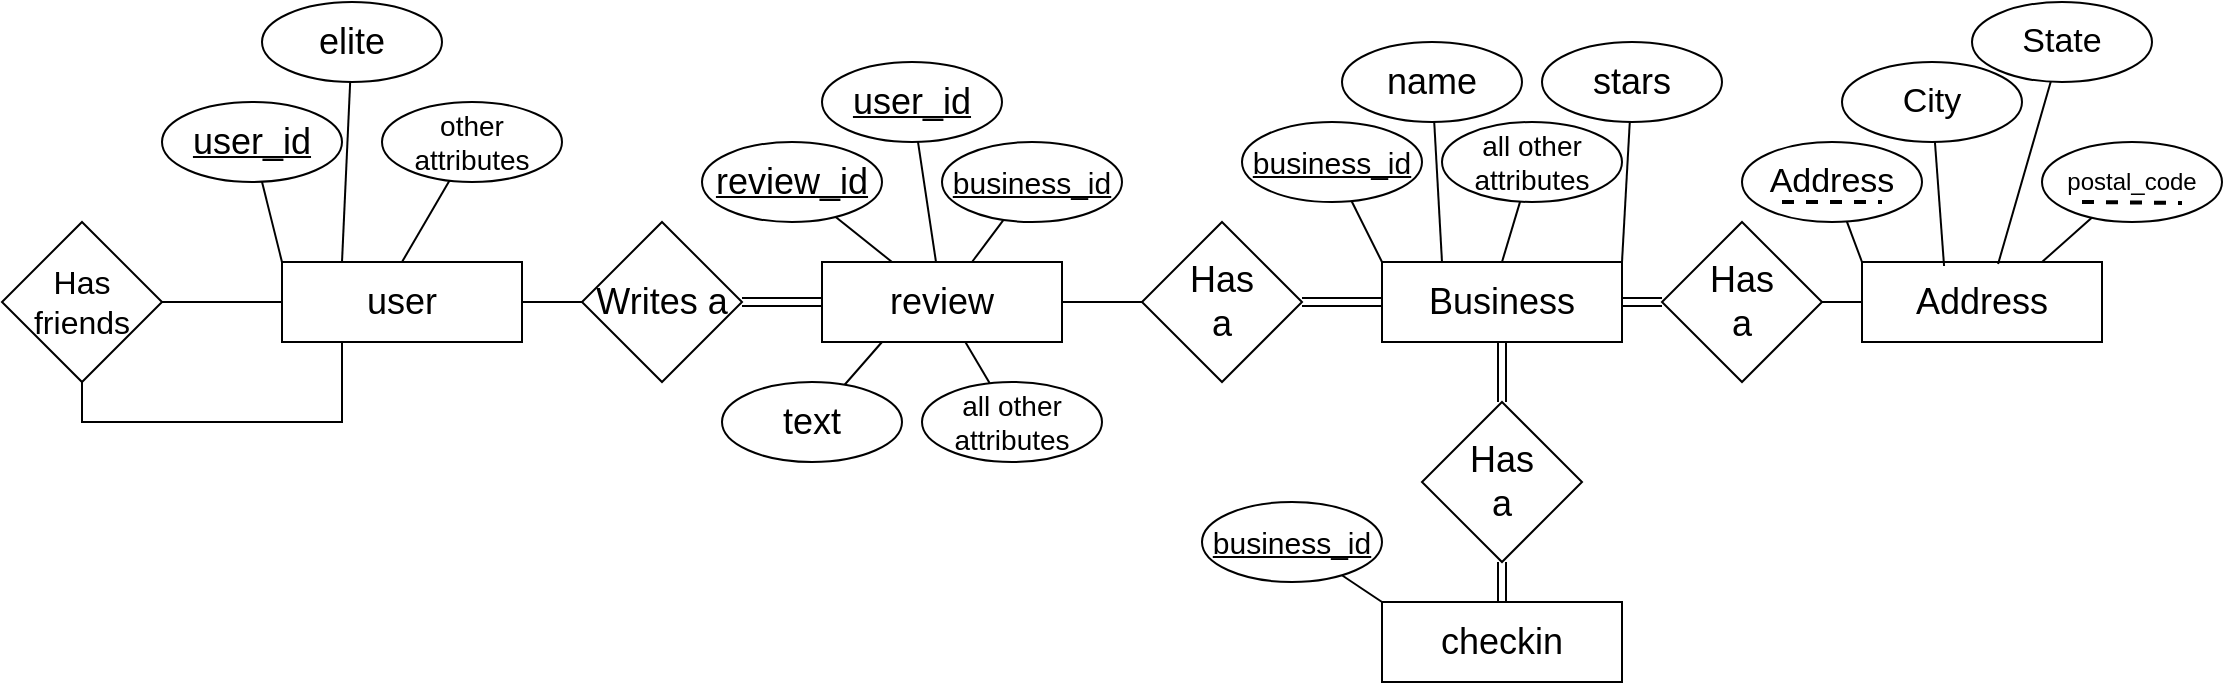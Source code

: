 <mxfile version="24.4.13" type="github">
  <diagram name="Page-1" id="tA-DCPR7xs3mkb7LWjER">
    <mxGraphModel dx="2284" dy="754" grid="1" gridSize="10" guides="1" tooltips="1" connect="1" arrows="1" fold="1" page="1" pageScale="1" pageWidth="850" pageHeight="1100" math="0" shadow="0">
      <root>
        <mxCell id="0" />
        <mxCell id="1" parent="0" />
        <mxCell id="1GO8dZoF6yERBsI8h4hM-5" style="edgeStyle=orthogonalEdgeStyle;rounded=0;orthogonalLoop=1;jettySize=auto;html=1;exitX=1;exitY=0.5;exitDx=0;exitDy=0;entryX=0;entryY=0.5;entryDx=0;entryDy=0;endArrow=none;endFill=0;shape=link;" parent="1" source="1GO8dZoF6yERBsI8h4hM-2" target="1GO8dZoF6yERBsI8h4hM-4" edge="1">
          <mxGeometry relative="1" as="geometry" />
        </mxCell>
        <mxCell id="1GO8dZoF6yERBsI8h4hM-31" style="edgeStyle=orthogonalEdgeStyle;rounded=0;orthogonalLoop=1;jettySize=auto;html=1;exitX=0.5;exitY=1;exitDx=0;exitDy=0;shape=link;" parent="1" source="1GO8dZoF6yERBsI8h4hM-2" target="1GO8dZoF6yERBsI8h4hM-30" edge="1">
          <mxGeometry relative="1" as="geometry" />
        </mxCell>
        <mxCell id="AokPKxqXHjxlIk5qfDZU-5" style="edgeStyle=orthogonalEdgeStyle;rounded=0;orthogonalLoop=1;jettySize=auto;html=1;exitX=0;exitY=0.5;exitDx=0;exitDy=0;entryX=1;entryY=0.5;entryDx=0;entryDy=0;shape=link;" edge="1" parent="1" source="1GO8dZoF6yERBsI8h4hM-2" target="AokPKxqXHjxlIk5qfDZU-4">
          <mxGeometry relative="1" as="geometry" />
        </mxCell>
        <mxCell id="1GO8dZoF6yERBsI8h4hM-2" value="&lt;font style=&quot;font-size: 18px;&quot;&gt;Business&lt;/font&gt;" style="rounded=0;whiteSpace=wrap;html=1;" parent="1" vertex="1">
          <mxGeometry x="40" y="360" width="120" height="40" as="geometry" />
        </mxCell>
        <mxCell id="1GO8dZoF6yERBsI8h4hM-3" value="&lt;font style=&quot;font-size: 18px;&quot;&gt;Address&lt;/font&gt;" style="rounded=0;whiteSpace=wrap;html=1;" parent="1" vertex="1">
          <mxGeometry x="280" y="360" width="120" height="40" as="geometry" />
        </mxCell>
        <mxCell id="1GO8dZoF6yERBsI8h4hM-6" style="edgeStyle=orthogonalEdgeStyle;rounded=0;orthogonalLoop=1;jettySize=auto;html=1;exitX=1;exitY=0.5;exitDx=0;exitDy=0;entryX=0;entryY=0.5;entryDx=0;entryDy=0;strokeColor=none;endArrow=none;endFill=0;" parent="1" source="1GO8dZoF6yERBsI8h4hM-4" target="1GO8dZoF6yERBsI8h4hM-3" edge="1">
          <mxGeometry relative="1" as="geometry" />
        </mxCell>
        <mxCell id="1GO8dZoF6yERBsI8h4hM-7" style="edgeStyle=orthogonalEdgeStyle;rounded=0;orthogonalLoop=1;jettySize=auto;html=1;exitX=1;exitY=0.5;exitDx=0;exitDy=0;endArrow=none;endFill=0;" parent="1" source="1GO8dZoF6yERBsI8h4hM-4" edge="1">
          <mxGeometry relative="1" as="geometry">
            <mxPoint x="280" y="380" as="targetPoint" />
          </mxGeometry>
        </mxCell>
        <mxCell id="1GO8dZoF6yERBsI8h4hM-4" value="&lt;div&gt;&lt;font style=&quot;font-size: 18px;&quot;&gt;Has&lt;/font&gt;&lt;/div&gt;&lt;div&gt;&lt;font style=&quot;font-size: 18px;&quot;&gt;a&lt;br&gt;&lt;/font&gt;&lt;/div&gt;" style="rhombus;whiteSpace=wrap;html=1;" parent="1" vertex="1">
          <mxGeometry x="180" y="340" width="80" height="80" as="geometry" />
        </mxCell>
        <mxCell id="1GO8dZoF6yERBsI8h4hM-9" value="&lt;font style=&quot;font-size: 17px;&quot;&gt;Address&lt;/font&gt;" style="ellipse;whiteSpace=wrap;html=1;" parent="1" vertex="1">
          <mxGeometry x="220" y="300" width="90" height="40" as="geometry" />
        </mxCell>
        <mxCell id="1GO8dZoF6yERBsI8h4hM-10" value="&lt;font size=&quot;1&quot;&gt;&lt;u style=&quot;font-size: 15px;&quot;&gt;business_id&lt;/u&gt;&lt;/font&gt;" style="ellipse;whiteSpace=wrap;html=1;" parent="1" vertex="1">
          <mxGeometry x="-30" y="290" width="90" height="40" as="geometry" />
        </mxCell>
        <mxCell id="1GO8dZoF6yERBsI8h4hM-12" value="" style="endArrow=none;html=1;rounded=0;exitX=0;exitY=0;exitDx=0;exitDy=0;" parent="1" source="1GO8dZoF6yERBsI8h4hM-2" target="1GO8dZoF6yERBsI8h4hM-10" edge="1">
          <mxGeometry width="50" height="50" relative="1" as="geometry">
            <mxPoint x="250" y="410" as="sourcePoint" />
            <mxPoint x="300" y="360" as="targetPoint" />
          </mxGeometry>
        </mxCell>
        <mxCell id="1GO8dZoF6yERBsI8h4hM-13" value="&lt;font style=&quot;font-size: 18px;&quot;&gt;name&lt;/font&gt;" style="ellipse;whiteSpace=wrap;html=1;" parent="1" vertex="1">
          <mxGeometry x="20" y="250" width="90" height="40" as="geometry" />
        </mxCell>
        <mxCell id="1GO8dZoF6yERBsI8h4hM-14" value="" style="endArrow=none;html=1;rounded=0;entryX=0.25;entryY=0;entryDx=0;entryDy=0;" parent="1" source="1GO8dZoF6yERBsI8h4hM-13" target="1GO8dZoF6yERBsI8h4hM-2" edge="1">
          <mxGeometry width="50" height="50" relative="1" as="geometry">
            <mxPoint x="250" y="410" as="sourcePoint" />
            <mxPoint x="300" y="360" as="targetPoint" />
          </mxGeometry>
        </mxCell>
        <mxCell id="1GO8dZoF6yERBsI8h4hM-15" value="" style="endArrow=none;html=1;rounded=0;exitX=0;exitY=0;exitDx=0;exitDy=0;" parent="1" source="1GO8dZoF6yERBsI8h4hM-3" target="1GO8dZoF6yERBsI8h4hM-9" edge="1">
          <mxGeometry width="50" height="50" relative="1" as="geometry">
            <mxPoint x="250" y="410" as="sourcePoint" />
            <mxPoint x="300" y="360" as="targetPoint" />
          </mxGeometry>
        </mxCell>
        <mxCell id="1GO8dZoF6yERBsI8h4hM-16" value="&lt;font style=&quot;font-size: 17px;&quot;&gt;City&lt;/font&gt;" style="ellipse;whiteSpace=wrap;html=1;" parent="1" vertex="1">
          <mxGeometry x="270" y="260" width="90" height="40" as="geometry" />
        </mxCell>
        <mxCell id="1GO8dZoF6yERBsI8h4hM-17" value="postal_code" style="ellipse;whiteSpace=wrap;html=1;" parent="1" vertex="1">
          <mxGeometry x="370" y="300" width="90" height="40" as="geometry" />
        </mxCell>
        <mxCell id="1GO8dZoF6yERBsI8h4hM-19" value="&lt;font style=&quot;font-size: 17px;&quot;&gt;State&lt;/font&gt;" style="ellipse;whiteSpace=wrap;html=1;" parent="1" vertex="1">
          <mxGeometry x="335" y="230" width="90" height="40" as="geometry" />
        </mxCell>
        <mxCell id="1GO8dZoF6yERBsI8h4hM-20" value="" style="endArrow=none;html=1;rounded=0;exitX=0.342;exitY=0.05;exitDx=0;exitDy=0;exitPerimeter=0;" parent="1" source="1GO8dZoF6yERBsI8h4hM-3" target="1GO8dZoF6yERBsI8h4hM-16" edge="1">
          <mxGeometry width="50" height="50" relative="1" as="geometry">
            <mxPoint x="250" y="410" as="sourcePoint" />
            <mxPoint x="300" y="360" as="targetPoint" />
          </mxGeometry>
        </mxCell>
        <mxCell id="1GO8dZoF6yERBsI8h4hM-21" value="" style="endArrow=none;html=1;rounded=0;exitX=0.567;exitY=0.025;exitDx=0;exitDy=0;exitPerimeter=0;" parent="1" source="1GO8dZoF6yERBsI8h4hM-3" target="1GO8dZoF6yERBsI8h4hM-19" edge="1">
          <mxGeometry width="50" height="50" relative="1" as="geometry">
            <mxPoint x="250" y="410" as="sourcePoint" />
            <mxPoint x="300" y="360" as="targetPoint" />
          </mxGeometry>
        </mxCell>
        <mxCell id="1GO8dZoF6yERBsI8h4hM-22" value="" style="endArrow=none;html=1;rounded=0;exitX=0.75;exitY=0;exitDx=0;exitDy=0;" parent="1" source="1GO8dZoF6yERBsI8h4hM-3" target="1GO8dZoF6yERBsI8h4hM-17" edge="1">
          <mxGeometry width="50" height="50" relative="1" as="geometry">
            <mxPoint x="250" y="410" as="sourcePoint" />
            <mxPoint x="300" y="360" as="targetPoint" />
          </mxGeometry>
        </mxCell>
        <mxCell id="1GO8dZoF6yERBsI8h4hM-23" value="" style="endArrow=none;dashed=1;html=1;rounded=0;strokeWidth=2;" parent="1" edge="1">
          <mxGeometry width="50" height="50" relative="1" as="geometry">
            <mxPoint x="240" y="330" as="sourcePoint" />
            <mxPoint x="290" y="330" as="targetPoint" />
          </mxGeometry>
        </mxCell>
        <mxCell id="1GO8dZoF6yERBsI8h4hM-24" value="" style="endArrow=none;dashed=1;html=1;rounded=0;strokeWidth=2;" parent="1" edge="1">
          <mxGeometry width="50" height="50" relative="1" as="geometry">
            <mxPoint x="390" y="330" as="sourcePoint" />
            <mxPoint x="440" y="330.5" as="targetPoint" />
          </mxGeometry>
        </mxCell>
        <mxCell id="1GO8dZoF6yERBsI8h4hM-25" value="&lt;font style=&quot;font-size: 14px;&quot;&gt;all other attributes&lt;br&gt;&lt;/font&gt;" style="ellipse;whiteSpace=wrap;html=1;" parent="1" vertex="1">
          <mxGeometry x="70" y="290" width="90" height="40" as="geometry" />
        </mxCell>
        <mxCell id="1GO8dZoF6yERBsI8h4hM-26" value="" style="endArrow=none;html=1;rounded=0;exitX=0.5;exitY=0;exitDx=0;exitDy=0;" parent="1" source="1GO8dZoF6yERBsI8h4hM-2" target="1GO8dZoF6yERBsI8h4hM-25" edge="1">
          <mxGeometry width="50" height="50" relative="1" as="geometry">
            <mxPoint x="250" y="410" as="sourcePoint" />
            <mxPoint x="300" y="360" as="targetPoint" />
          </mxGeometry>
        </mxCell>
        <mxCell id="1GO8dZoF6yERBsI8h4hM-27" value="&lt;font style=&quot;font-size: 18px;&quot;&gt;stars&lt;/font&gt;" style="ellipse;whiteSpace=wrap;html=1;" parent="1" vertex="1">
          <mxGeometry x="120" y="250" width="90" height="40" as="geometry" />
        </mxCell>
        <mxCell id="1GO8dZoF6yERBsI8h4hM-28" value="" style="endArrow=none;html=1;rounded=0;exitX=1;exitY=0;exitDx=0;exitDy=0;" parent="1" source="1GO8dZoF6yERBsI8h4hM-2" target="1GO8dZoF6yERBsI8h4hM-27" edge="1">
          <mxGeometry width="50" height="50" relative="1" as="geometry">
            <mxPoint x="250" y="410" as="sourcePoint" />
            <mxPoint x="300" y="360" as="targetPoint" />
          </mxGeometry>
        </mxCell>
        <mxCell id="1GO8dZoF6yERBsI8h4hM-32" style="edgeStyle=orthogonalEdgeStyle;rounded=0;orthogonalLoop=1;jettySize=auto;html=1;exitX=0.5;exitY=0;exitDx=0;exitDy=0;shape=link;" parent="1" source="1GO8dZoF6yERBsI8h4hM-29" target="1GO8dZoF6yERBsI8h4hM-30" edge="1">
          <mxGeometry relative="1" as="geometry" />
        </mxCell>
        <mxCell id="1GO8dZoF6yERBsI8h4hM-29" value="&lt;font style=&quot;font-size: 18px;&quot;&gt;checkin&lt;/font&gt;" style="rounded=0;whiteSpace=wrap;html=1;" parent="1" vertex="1">
          <mxGeometry x="40" y="530" width="120" height="40" as="geometry" />
        </mxCell>
        <mxCell id="1GO8dZoF6yERBsI8h4hM-30" value="&lt;div&gt;&lt;font style=&quot;font-size: 18px;&quot;&gt;Has&lt;/font&gt;&lt;/div&gt;&lt;div&gt;&lt;font style=&quot;font-size: 18px;&quot;&gt;a&lt;br&gt;&lt;/font&gt;&lt;/div&gt;" style="rhombus;whiteSpace=wrap;html=1;" parent="1" vertex="1">
          <mxGeometry x="60" y="430" width="80" height="80" as="geometry" />
        </mxCell>
        <mxCell id="1GO8dZoF6yERBsI8h4hM-33" value="&lt;font size=&quot;1&quot;&gt;&lt;u style=&quot;font-size: 15px;&quot;&gt;business_id&lt;/u&gt;&lt;/font&gt;" style="ellipse;whiteSpace=wrap;html=1;" parent="1" vertex="1">
          <mxGeometry x="-50" y="480" width="90" height="40" as="geometry" />
        </mxCell>
        <mxCell id="1GO8dZoF6yERBsI8h4hM-34" value="" style="endArrow=none;html=1;rounded=0;entryX=0;entryY=0;entryDx=0;entryDy=0;" parent="1" source="1GO8dZoF6yERBsI8h4hM-33" target="1GO8dZoF6yERBsI8h4hM-29" edge="1">
          <mxGeometry width="50" height="50" relative="1" as="geometry">
            <mxPoint x="250" y="410" as="sourcePoint" />
            <mxPoint x="300" y="360" as="targetPoint" />
          </mxGeometry>
        </mxCell>
        <mxCell id="AokPKxqXHjxlIk5qfDZU-15" style="edgeStyle=orthogonalEdgeStyle;rounded=0;orthogonalLoop=1;jettySize=auto;html=1;endArrow=none;endFill=0;" edge="1" parent="1" source="1GO8dZoF6yERBsI8h4hM-35" target="AokPKxqXHjxlIk5qfDZU-14">
          <mxGeometry relative="1" as="geometry" />
        </mxCell>
        <mxCell id="1GO8dZoF6yERBsI8h4hM-35" value="&lt;font style=&quot;font-size: 18px;&quot;&gt;user&lt;/font&gt;" style="rounded=0;whiteSpace=wrap;html=1;" parent="1" vertex="1">
          <mxGeometry x="-510" y="360" width="120" height="40" as="geometry" />
        </mxCell>
        <mxCell id="AokPKxqXHjxlIk5qfDZU-3" style="edgeStyle=orthogonalEdgeStyle;rounded=0;orthogonalLoop=1;jettySize=auto;html=1;exitX=0;exitY=0.5;exitDx=0;exitDy=0;entryX=1;entryY=0.5;entryDx=0;entryDy=0;endArrow=none;endFill=0;shape=link;" edge="1" parent="1" source="1GO8dZoF6yERBsI8h4hM-36" target="AokPKxqXHjxlIk5qfDZU-1">
          <mxGeometry relative="1" as="geometry" />
        </mxCell>
        <mxCell id="AokPKxqXHjxlIk5qfDZU-6" style="edgeStyle=orthogonalEdgeStyle;rounded=0;orthogonalLoop=1;jettySize=auto;html=1;exitX=1;exitY=0.5;exitDx=0;exitDy=0;entryX=0;entryY=0.5;entryDx=0;entryDy=0;endArrow=none;endFill=0;" edge="1" parent="1" source="1GO8dZoF6yERBsI8h4hM-36" target="AokPKxqXHjxlIk5qfDZU-4">
          <mxGeometry relative="1" as="geometry" />
        </mxCell>
        <mxCell id="1GO8dZoF6yERBsI8h4hM-36" value="&lt;font style=&quot;font-size: 18px;&quot;&gt;review&lt;/font&gt;" style="rounded=0;whiteSpace=wrap;html=1;" parent="1" vertex="1">
          <mxGeometry x="-240" y="360" width="120" height="40" as="geometry" />
        </mxCell>
        <mxCell id="AokPKxqXHjxlIk5qfDZU-2" style="edgeStyle=orthogonalEdgeStyle;rounded=0;orthogonalLoop=1;jettySize=auto;html=1;exitX=0;exitY=0.5;exitDx=0;exitDy=0;endArrow=none;endFill=0;" edge="1" parent="1" source="AokPKxqXHjxlIk5qfDZU-1" target="1GO8dZoF6yERBsI8h4hM-35">
          <mxGeometry relative="1" as="geometry" />
        </mxCell>
        <mxCell id="AokPKxqXHjxlIk5qfDZU-1" value="&lt;div&gt;&lt;font style=&quot;font-size: 18px;&quot;&gt;Writes a&lt;br&gt;&lt;/font&gt;&lt;/div&gt;" style="rhombus;whiteSpace=wrap;html=1;" vertex="1" parent="1">
          <mxGeometry x="-360" y="340" width="80" height="80" as="geometry" />
        </mxCell>
        <mxCell id="AokPKxqXHjxlIk5qfDZU-4" value="&lt;div&gt;&lt;font style=&quot;font-size: 18px;&quot;&gt;Has&lt;/font&gt;&lt;/div&gt;&lt;div&gt;&lt;font style=&quot;font-size: 18px;&quot;&gt;a&lt;br&gt;&lt;/font&gt;&lt;/div&gt;" style="rhombus;whiteSpace=wrap;html=1;" vertex="1" parent="1">
          <mxGeometry x="-80" y="340" width="80" height="80" as="geometry" />
        </mxCell>
        <mxCell id="AokPKxqXHjxlIk5qfDZU-7" value="&lt;u&gt;&lt;font style=&quot;font-size: 18px;&quot;&gt;user_id&lt;/font&gt;&lt;/u&gt;" style="ellipse;whiteSpace=wrap;html=1;" vertex="1" parent="1">
          <mxGeometry x="-570" y="280" width="90" height="40" as="geometry" />
        </mxCell>
        <mxCell id="AokPKxqXHjxlIk5qfDZU-9" value="" style="endArrow=none;html=1;rounded=0;exitX=0;exitY=0;exitDx=0;exitDy=0;" edge="1" parent="1" source="1GO8dZoF6yERBsI8h4hM-35" target="AokPKxqXHjxlIk5qfDZU-7">
          <mxGeometry width="50" height="50" relative="1" as="geometry">
            <mxPoint x="90" y="530" as="sourcePoint" />
            <mxPoint x="140" y="480" as="targetPoint" />
          </mxGeometry>
        </mxCell>
        <mxCell id="AokPKxqXHjxlIk5qfDZU-10" value="&lt;font style=&quot;font-size: 18px;&quot;&gt;elite&lt;/font&gt;" style="ellipse;whiteSpace=wrap;html=1;" vertex="1" parent="1">
          <mxGeometry x="-520" y="230" width="90" height="40" as="geometry" />
        </mxCell>
        <mxCell id="AokPKxqXHjxlIk5qfDZU-11" value="" style="endArrow=none;html=1;rounded=0;exitX=0.25;exitY=0;exitDx=0;exitDy=0;" edge="1" parent="1" source="1GO8dZoF6yERBsI8h4hM-35" target="AokPKxqXHjxlIk5qfDZU-10">
          <mxGeometry width="50" height="50" relative="1" as="geometry">
            <mxPoint x="-570" y="530" as="sourcePoint" />
            <mxPoint x="-520" y="480" as="targetPoint" />
          </mxGeometry>
        </mxCell>
        <mxCell id="AokPKxqXHjxlIk5qfDZU-12" value="&lt;font style=&quot;font-size: 14px;&quot;&gt;other attributes&lt;br&gt;&lt;/font&gt;" style="ellipse;whiteSpace=wrap;html=1;" vertex="1" parent="1">
          <mxGeometry x="-460" y="280" width="90" height="40" as="geometry" />
        </mxCell>
        <mxCell id="AokPKxqXHjxlIk5qfDZU-13" value="" style="endArrow=none;html=1;rounded=0;exitX=0.5;exitY=0;exitDx=0;exitDy=0;" edge="1" parent="1" source="1GO8dZoF6yERBsI8h4hM-35" target="AokPKxqXHjxlIk5qfDZU-12">
          <mxGeometry width="50" height="50" relative="1" as="geometry">
            <mxPoint x="-570" y="530" as="sourcePoint" />
            <mxPoint x="-520" y="480" as="targetPoint" />
          </mxGeometry>
        </mxCell>
        <mxCell id="AokPKxqXHjxlIk5qfDZU-16" style="edgeStyle=orthogonalEdgeStyle;rounded=0;orthogonalLoop=1;jettySize=auto;html=1;exitX=0.5;exitY=1;exitDx=0;exitDy=0;entryX=0.25;entryY=1;entryDx=0;entryDy=0;endArrow=none;endFill=0;" edge="1" parent="1" source="AokPKxqXHjxlIk5qfDZU-14" target="1GO8dZoF6yERBsI8h4hM-35">
          <mxGeometry relative="1" as="geometry" />
        </mxCell>
        <mxCell id="AokPKxqXHjxlIk5qfDZU-14" value="&lt;font style=&quot;font-size: 16px;&quot;&gt;Has friends&lt;/font&gt;" style="rhombus;whiteSpace=wrap;html=1;" vertex="1" parent="1">
          <mxGeometry x="-650" y="340" width="80" height="80" as="geometry" />
        </mxCell>
        <mxCell id="AokPKxqXHjxlIk5qfDZU-17" value="&lt;u&gt;&lt;font style=&quot;font-size: 18px;&quot;&gt;review_id&lt;/font&gt;&lt;/u&gt;" style="ellipse;whiteSpace=wrap;html=1;" vertex="1" parent="1">
          <mxGeometry x="-300" y="300" width="90" height="40" as="geometry" />
        </mxCell>
        <mxCell id="AokPKxqXHjxlIk5qfDZU-18" value="" style="endArrow=none;html=1;rounded=0;" edge="1" parent="1" source="1GO8dZoF6yERBsI8h4hM-36" target="AokPKxqXHjxlIk5qfDZU-17">
          <mxGeometry width="50" height="50" relative="1" as="geometry">
            <mxPoint y="530" as="sourcePoint" />
            <mxPoint x="50" y="480" as="targetPoint" />
          </mxGeometry>
        </mxCell>
        <mxCell id="AokPKxqXHjxlIk5qfDZU-19" value="&lt;u&gt;&lt;font style=&quot;font-size: 18px;&quot;&gt;user_id&lt;/font&gt;&lt;/u&gt;" style="ellipse;whiteSpace=wrap;html=1;" vertex="1" parent="1">
          <mxGeometry x="-240" y="260" width="90" height="40" as="geometry" />
        </mxCell>
        <mxCell id="AokPKxqXHjxlIk5qfDZU-20" value="" style="endArrow=none;html=1;rounded=0;" edge="1" parent="1" source="1GO8dZoF6yERBsI8h4hM-36" target="AokPKxqXHjxlIk5qfDZU-19">
          <mxGeometry width="50" height="50" relative="1" as="geometry">
            <mxPoint y="530" as="sourcePoint" />
            <mxPoint x="50" y="480" as="targetPoint" />
          </mxGeometry>
        </mxCell>
        <mxCell id="AokPKxqXHjxlIk5qfDZU-21" value="&lt;u&gt;&lt;font size=&quot;1&quot;&gt;&lt;span style=&quot;font-size: 15px;&quot;&gt;business_id&lt;/span&gt;&lt;/font&gt;&lt;/u&gt;" style="ellipse;whiteSpace=wrap;html=1;" vertex="1" parent="1">
          <mxGeometry x="-180" y="300" width="90" height="40" as="geometry" />
        </mxCell>
        <mxCell id="AokPKxqXHjxlIk5qfDZU-22" value="" style="endArrow=none;html=1;rounded=0;" edge="1" parent="1" source="1GO8dZoF6yERBsI8h4hM-36" target="AokPKxqXHjxlIk5qfDZU-21">
          <mxGeometry width="50" height="50" relative="1" as="geometry">
            <mxPoint y="530" as="sourcePoint" />
            <mxPoint x="50" y="480" as="targetPoint" />
          </mxGeometry>
        </mxCell>
        <mxCell id="AokPKxqXHjxlIk5qfDZU-23" value="&lt;font style=&quot;font-size: 18px;&quot;&gt;text&lt;/font&gt;" style="ellipse;whiteSpace=wrap;html=1;" vertex="1" parent="1">
          <mxGeometry x="-290" y="420" width="90" height="40" as="geometry" />
        </mxCell>
        <mxCell id="AokPKxqXHjxlIk5qfDZU-25" value="" style="endArrow=none;html=1;rounded=0;entryX=0.25;entryY=1;entryDx=0;entryDy=0;" edge="1" parent="1" source="AokPKxqXHjxlIk5qfDZU-23" target="1GO8dZoF6yERBsI8h4hM-36">
          <mxGeometry width="50" height="50" relative="1" as="geometry">
            <mxPoint x="-50" y="530" as="sourcePoint" />
            <mxPoint x="-180" y="420" as="targetPoint" />
          </mxGeometry>
        </mxCell>
        <mxCell id="AokPKxqXHjxlIk5qfDZU-26" value="&lt;font style=&quot;font-size: 14px;&quot;&gt;all other attributes&lt;br&gt;&lt;/font&gt;" style="ellipse;whiteSpace=wrap;html=1;" vertex="1" parent="1">
          <mxGeometry x="-190" y="420" width="90" height="40" as="geometry" />
        </mxCell>
        <mxCell id="AokPKxqXHjxlIk5qfDZU-27" value="" style="endArrow=none;html=1;rounded=0;" edge="1" parent="1" source="AokPKxqXHjxlIk5qfDZU-26" target="1GO8dZoF6yERBsI8h4hM-36">
          <mxGeometry width="50" height="50" relative="1" as="geometry">
            <mxPoint x="-50" y="530" as="sourcePoint" />
            <mxPoint y="480" as="targetPoint" />
          </mxGeometry>
        </mxCell>
      </root>
    </mxGraphModel>
  </diagram>
</mxfile>
